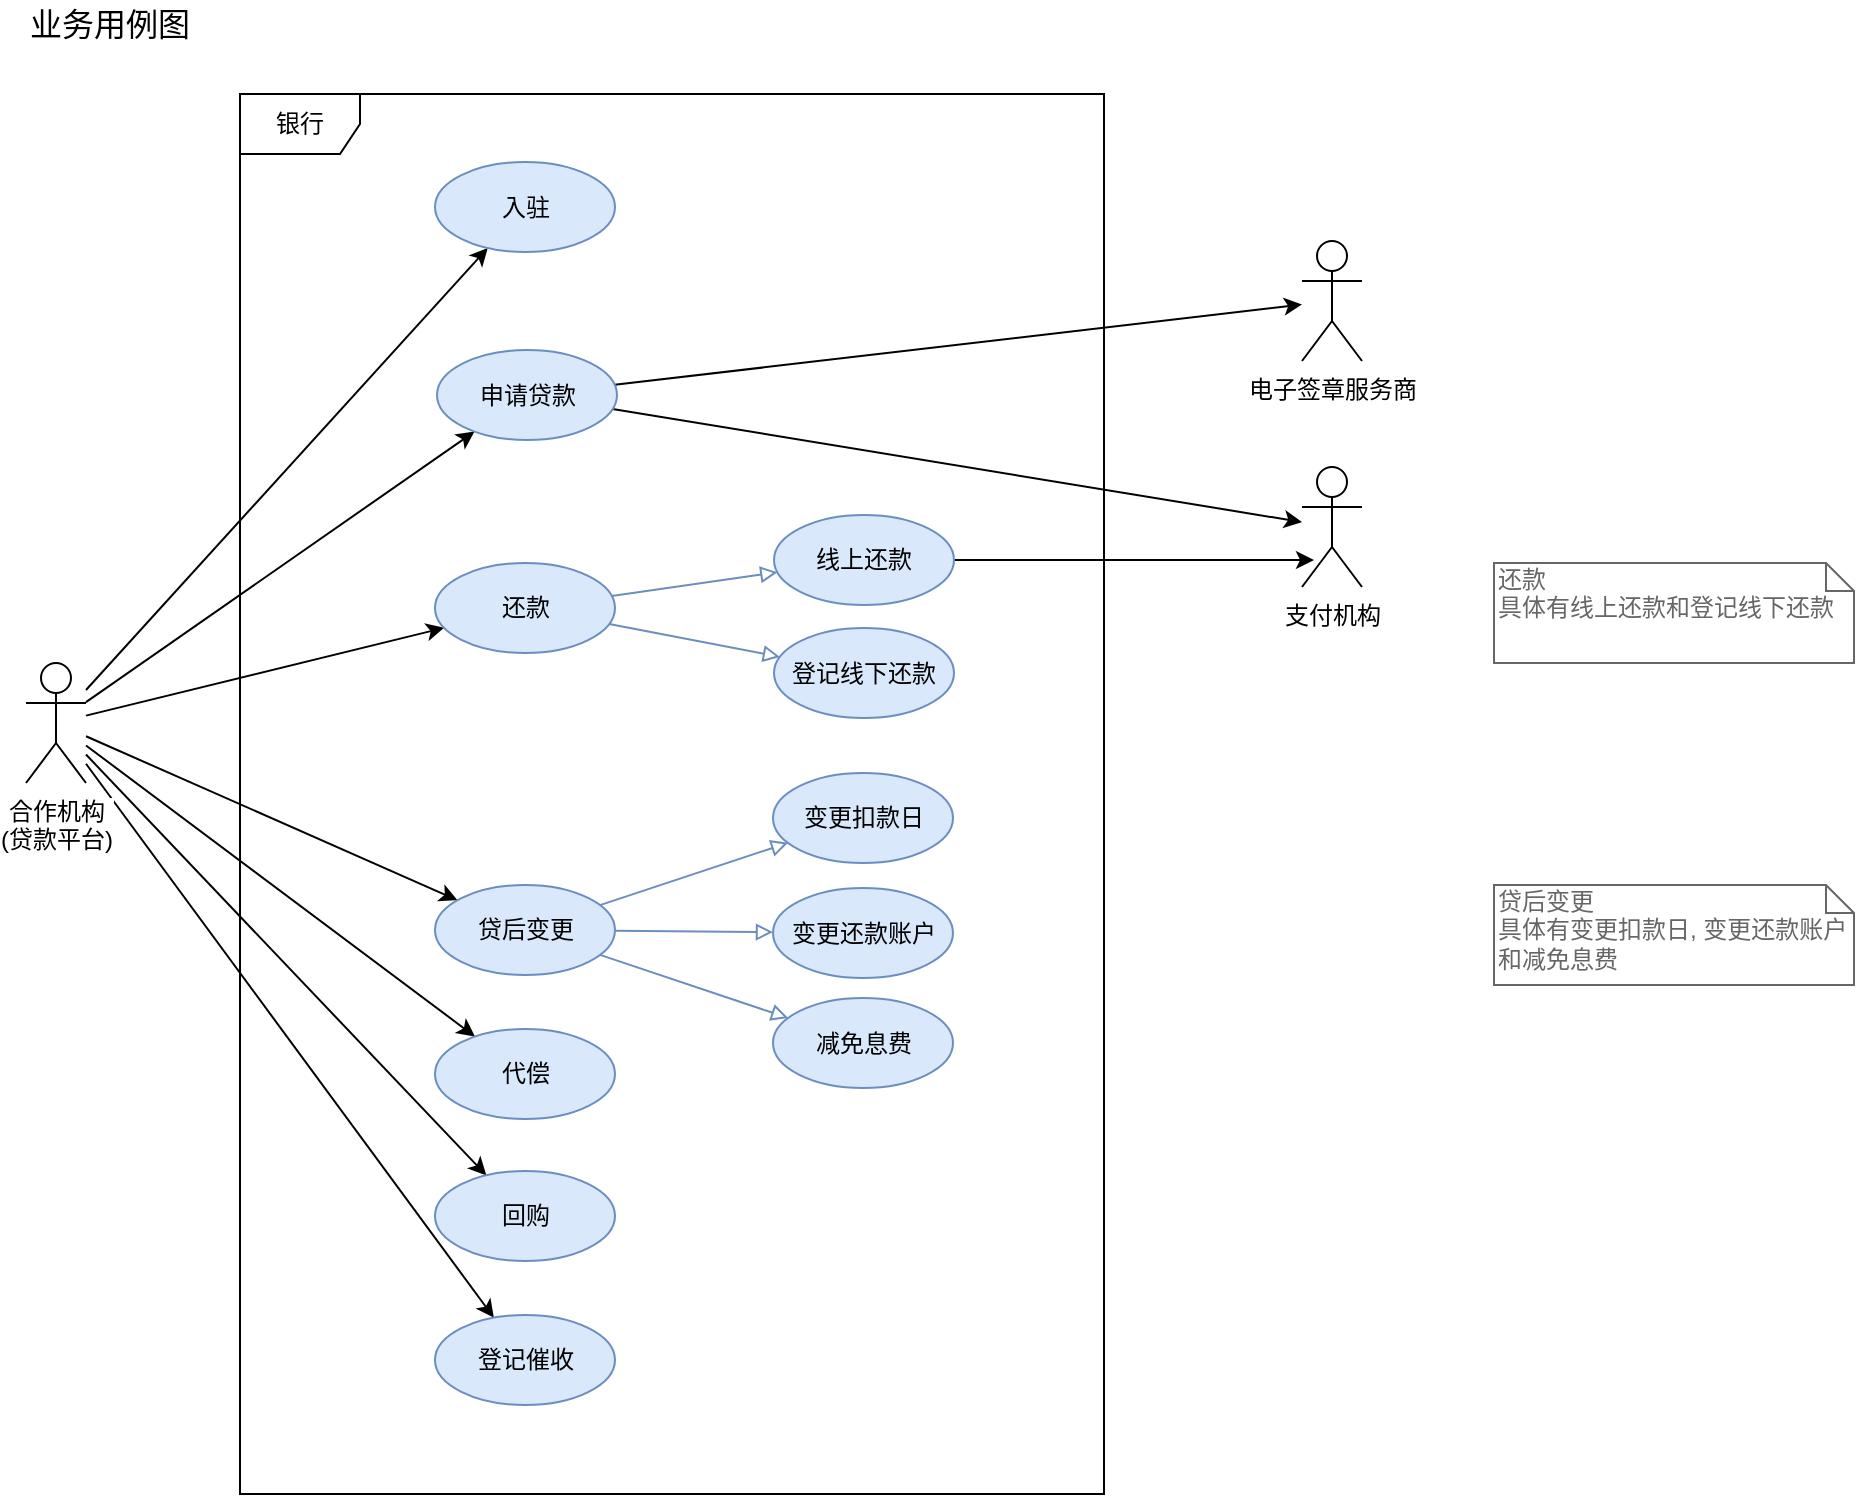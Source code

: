 <mxfile version="10.6.7" type="device"><diagram id="mgUidGpb7n75U4NyO78I" name="02-业务用例图"><mxGraphModel dx="1119" dy="533" grid="0" gridSize="10" guides="1" tooltips="1" connect="1" arrows="1" fold="1" page="1" pageScale="1" pageWidth="1100" pageHeight="850" math="0" shadow="0"><root><mxCell id="0"/><mxCell id="1" parent="0"/><mxCell id="GPW76bN5aXFqnXIjgAnR-58" value="银行" style="shape=umlFrame;whiteSpace=wrap;html=1;" parent="1" vertex="1"><mxGeometry x="141" y="74" width="432" height="700" as="geometry"/></mxCell><mxCell id="GPW76bN5aXFqnXIjgAnR-18" style="edgeStyle=none;rounded=0;orthogonalLoop=1;jettySize=auto;html=1;" parent="1" source="GPW76bN5aXFqnXIjgAnR-1" target="GPW76bN5aXFqnXIjgAnR-14" edge="1"><mxGeometry relative="1" as="geometry"/></mxCell><mxCell id="GPW76bN5aXFqnXIjgAnR-19" style="edgeStyle=none;rounded=0;orthogonalLoop=1;jettySize=auto;html=1;" parent="1" source="GPW76bN5aXFqnXIjgAnR-1" target="GPW76bN5aXFqnXIjgAnR-3" edge="1"><mxGeometry relative="1" as="geometry"/></mxCell><mxCell id="GPW76bN5aXFqnXIjgAnR-20" style="edgeStyle=none;rounded=0;orthogonalLoop=1;jettySize=auto;html=1;" parent="1" source="GPW76bN5aXFqnXIjgAnR-1" target="GPW76bN5aXFqnXIjgAnR-15" edge="1"><mxGeometry relative="1" as="geometry"/></mxCell><mxCell id="GPW76bN5aXFqnXIjgAnR-29" style="edgeStyle=none;rounded=0;orthogonalLoop=1;jettySize=auto;html=1;" parent="1" source="GPW76bN5aXFqnXIjgAnR-1" target="GPW76bN5aXFqnXIjgAnR-22" edge="1"><mxGeometry relative="1" as="geometry"/></mxCell><mxCell id="GPW76bN5aXFqnXIjgAnR-30" style="edgeStyle=none;rounded=0;orthogonalLoop=1;jettySize=auto;html=1;" parent="1" source="GPW76bN5aXFqnXIjgAnR-1" target="GPW76bN5aXFqnXIjgAnR-23" edge="1"><mxGeometry relative="1" as="geometry"/></mxCell><mxCell id="GPW76bN5aXFqnXIjgAnR-51" style="edgeStyle=none;rounded=0;orthogonalLoop=1;jettySize=auto;html=1;endArrow=classic;endFill=1;" parent="1" source="GPW76bN5aXFqnXIjgAnR-1" target="GPW76bN5aXFqnXIjgAnR-50" edge="1"><mxGeometry relative="1" as="geometry"/></mxCell><mxCell id="m_CZUJvPEGHA8zrIBHY_-2" style="rounded=0;orthogonalLoop=1;jettySize=auto;html=1;" parent="1" source="GPW76bN5aXFqnXIjgAnR-1" target="m_CZUJvPEGHA8zrIBHY_-1" edge="1"><mxGeometry relative="1" as="geometry"/></mxCell><mxCell id="GPW76bN5aXFqnXIjgAnR-1" value="合作机构&lt;br&gt;(贷款平台)&lt;br&gt;" style="shape=umlActor;verticalLabelPosition=bottom;labelBackgroundColor=#ffffff;verticalAlign=top;html=1;" parent="1" vertex="1"><mxGeometry x="34" y="358.5" width="30" height="60" as="geometry"/></mxCell><mxCell id="GPW76bN5aXFqnXIjgAnR-67" style="edgeStyle=none;rounded=0;orthogonalLoop=1;jettySize=auto;html=1;endArrow=classic;endFill=1;" parent="1" source="GPW76bN5aXFqnXIjgAnR-3" target="GPW76bN5aXFqnXIjgAnR-59" edge="1"><mxGeometry relative="1" as="geometry"/></mxCell><mxCell id="GPW76bN5aXFqnXIjgAnR-68" style="edgeStyle=none;rounded=0;orthogonalLoop=1;jettySize=auto;html=1;endArrow=classic;endFill=1;" parent="1" source="GPW76bN5aXFqnXIjgAnR-3" target="GPW76bN5aXFqnXIjgAnR-64" edge="1"><mxGeometry relative="1" as="geometry"/></mxCell><mxCell id="GPW76bN5aXFqnXIjgAnR-3" value="申请贷款" style="ellipse;whiteSpace=wrap;html=1;fillColor=#dae8fc;strokeColor=#6c8ebf;" parent="1" vertex="1"><mxGeometry x="239.5" y="202" width="90" height="45" as="geometry"/></mxCell><mxCell id="GPW76bN5aXFqnXIjgAnR-54" style="edgeStyle=none;rounded=0;orthogonalLoop=1;jettySize=auto;html=1;endArrow=block;endFill=0;fillColor=#dae8fc;strokeColor=#6c8ebf;" parent="1" source="GPW76bN5aXFqnXIjgAnR-14" target="GPW76bN5aXFqnXIjgAnR-52" edge="1"><mxGeometry relative="1" as="geometry"/></mxCell><mxCell id="GPW76bN5aXFqnXIjgAnR-55" style="edgeStyle=none;rounded=0;orthogonalLoop=1;jettySize=auto;html=1;endArrow=block;endFill=0;fillColor=#dae8fc;strokeColor=#6c8ebf;" parent="1" source="GPW76bN5aXFqnXIjgAnR-14" target="GPW76bN5aXFqnXIjgAnR-53" edge="1"><mxGeometry relative="1" as="geometry"/></mxCell><mxCell id="GPW76bN5aXFqnXIjgAnR-14" value="还款" style="ellipse;whiteSpace=wrap;html=1;fillColor=#dae8fc;strokeColor=#6c8ebf;" parent="1" vertex="1"><mxGeometry x="238.5" y="308.5" width="90" height="45" as="geometry"/></mxCell><mxCell id="GPW76bN5aXFqnXIjgAnR-39" style="edgeStyle=none;rounded=0;orthogonalLoop=1;jettySize=auto;html=1;endArrow=block;endFill=0;fillColor=#dae8fc;strokeColor=#6c8ebf;" parent="1" source="GPW76bN5aXFqnXIjgAnR-15" target="GPW76bN5aXFqnXIjgAnR-35" edge="1"><mxGeometry relative="1" as="geometry"/></mxCell><mxCell id="GPW76bN5aXFqnXIjgAnR-40" style="edgeStyle=none;rounded=0;orthogonalLoop=1;jettySize=auto;html=1;endArrow=block;endFill=0;fillColor=#dae8fc;strokeColor=#6c8ebf;" parent="1" source="GPW76bN5aXFqnXIjgAnR-15" target="GPW76bN5aXFqnXIjgAnR-36" edge="1"><mxGeometry relative="1" as="geometry"/></mxCell><mxCell id="GPW76bN5aXFqnXIjgAnR-41" style="edgeStyle=none;rounded=0;orthogonalLoop=1;jettySize=auto;html=1;endArrow=block;endFill=0;fillColor=#dae8fc;strokeColor=#6c8ebf;" parent="1" source="GPW76bN5aXFqnXIjgAnR-15" target="GPW76bN5aXFqnXIjgAnR-37" edge="1"><mxGeometry relative="1" as="geometry"/></mxCell><mxCell id="GPW76bN5aXFqnXIjgAnR-15" value="贷后变更" style="ellipse;whiteSpace=wrap;html=1;fillColor=#dae8fc;strokeColor=#6c8ebf;" parent="1" vertex="1"><mxGeometry x="238.5" y="469.5" width="90" height="45" as="geometry"/></mxCell><mxCell id="GPW76bN5aXFqnXIjgAnR-22" value="代偿" style="ellipse;whiteSpace=wrap;html=1;fillColor=#dae8fc;strokeColor=#6c8ebf;" parent="1" vertex="1"><mxGeometry x="238.5" y="541.5" width="90" height="45" as="geometry"/></mxCell><mxCell id="GPW76bN5aXFqnXIjgAnR-23" value="回购" style="ellipse;whiteSpace=wrap;html=1;fillColor=#dae8fc;strokeColor=#6c8ebf;" parent="1" vertex="1"><mxGeometry x="238.5" y="612.5" width="90" height="45" as="geometry"/></mxCell><mxCell id="GPW76bN5aXFqnXIjgAnR-35" value="变更扣款日" style="ellipse;whiteSpace=wrap;html=1;fillColor=#dae8fc;strokeColor=#6c8ebf;" parent="1" vertex="1"><mxGeometry x="407.5" y="413.5" width="90" height="45" as="geometry"/></mxCell><mxCell id="GPW76bN5aXFqnXIjgAnR-36" value="变更还款账户" style="ellipse;whiteSpace=wrap;html=1;fillColor=#dae8fc;strokeColor=#6c8ebf;" parent="1" vertex="1"><mxGeometry x="407.5" y="471" width="90" height="45" as="geometry"/></mxCell><mxCell id="GPW76bN5aXFqnXIjgAnR-37" value="减免息费" style="ellipse;whiteSpace=wrap;html=1;fillColor=#dae8fc;strokeColor=#6c8ebf;" parent="1" vertex="1"><mxGeometry x="407.5" y="526" width="90" height="45" as="geometry"/></mxCell><mxCell id="GPW76bN5aXFqnXIjgAnR-50" value="登记催收" style="ellipse;whiteSpace=wrap;html=1;fillColor=#dae8fc;strokeColor=#6c8ebf;" parent="1" vertex="1"><mxGeometry x="238.5" y="684.5" width="90" height="45" as="geometry"/></mxCell><mxCell id="GPW76bN5aXFqnXIjgAnR-69" style="edgeStyle=none;rounded=0;orthogonalLoop=1;jettySize=auto;html=1;entryX=0.2;entryY=0.775;entryDx=0;entryDy=0;entryPerimeter=0;endArrow=classic;endFill=1;" parent="1" source="GPW76bN5aXFqnXIjgAnR-52" target="GPW76bN5aXFqnXIjgAnR-64" edge="1"><mxGeometry relative="1" as="geometry"/></mxCell><mxCell id="GPW76bN5aXFqnXIjgAnR-52" value="线上还款" style="ellipse;whiteSpace=wrap;html=1;fillColor=#dae8fc;strokeColor=#6c8ebf;" parent="1" vertex="1"><mxGeometry x="408" y="284.5" width="90" height="45" as="geometry"/></mxCell><mxCell id="GPW76bN5aXFqnXIjgAnR-53" value="登记线下还款" style="ellipse;whiteSpace=wrap;html=1;fillColor=#dae8fc;strokeColor=#6c8ebf;" parent="1" vertex="1"><mxGeometry x="408" y="341" width="90" height="45" as="geometry"/></mxCell><mxCell id="GPW76bN5aXFqnXIjgAnR-59" value="电子签章服务商&lt;br&gt;" style="shape=umlActor;verticalLabelPosition=bottom;labelBackgroundColor=#ffffff;verticalAlign=top;html=1;" parent="1" vertex="1"><mxGeometry x="672" y="147.5" width="30" height="60" as="geometry"/></mxCell><mxCell id="GPW76bN5aXFqnXIjgAnR-64" value="支付机构" style="shape=umlActor;verticalLabelPosition=bottom;labelBackgroundColor=#ffffff;verticalAlign=top;html=1;" parent="1" vertex="1"><mxGeometry x="672" y="260.5" width="30" height="60" as="geometry"/></mxCell><mxCell id="FZ8zN-FjoB-beWrUnVBp-2" value="还款&lt;br&gt;具体有线上还款和登记线下还款&lt;br&gt;" style="shape=note;whiteSpace=wrap;html=1;size=14;verticalAlign=top;align=left;spacingTop=-6;strokeColor=#666666;fontColor=#666666;" parent="1" vertex="1"><mxGeometry x="768" y="308.5" width="180" height="50" as="geometry"/></mxCell><mxCell id="FZ8zN-FjoB-beWrUnVBp-3" value="贷后变更&lt;br&gt;具体有变更扣款日, 变更还款账户和减免息费&lt;br&gt;" style="shape=note;whiteSpace=wrap;html=1;size=14;verticalAlign=top;align=left;spacingTop=-6;strokeColor=#666666;fontColor=#666666;" parent="1" vertex="1"><mxGeometry x="768" y="469.5" width="180" height="50" as="geometry"/></mxCell><mxCell id="m_CZUJvPEGHA8zrIBHY_-1" value="入驻" style="ellipse;whiteSpace=wrap;html=1;fillColor=#dae8fc;strokeColor=#6c8ebf;" parent="1" vertex="1"><mxGeometry x="238.5" y="108" width="90" height="45" as="geometry"/></mxCell><mxCell id="j6x3ulAgU-y5hWM3lZRW-1" value="业务用例图" style="text;html=1;resizable=0;points=[];autosize=1;align=left;verticalAlign=top;spacingTop=-4;fontSize=16;fontColor=#000;fontStyle=0;spacingBottom=0;" parent="1" vertex="1"><mxGeometry x="34" y="27" width="90" height="19" as="geometry"/></mxCell></root></mxGraphModel></diagram></mxfile>